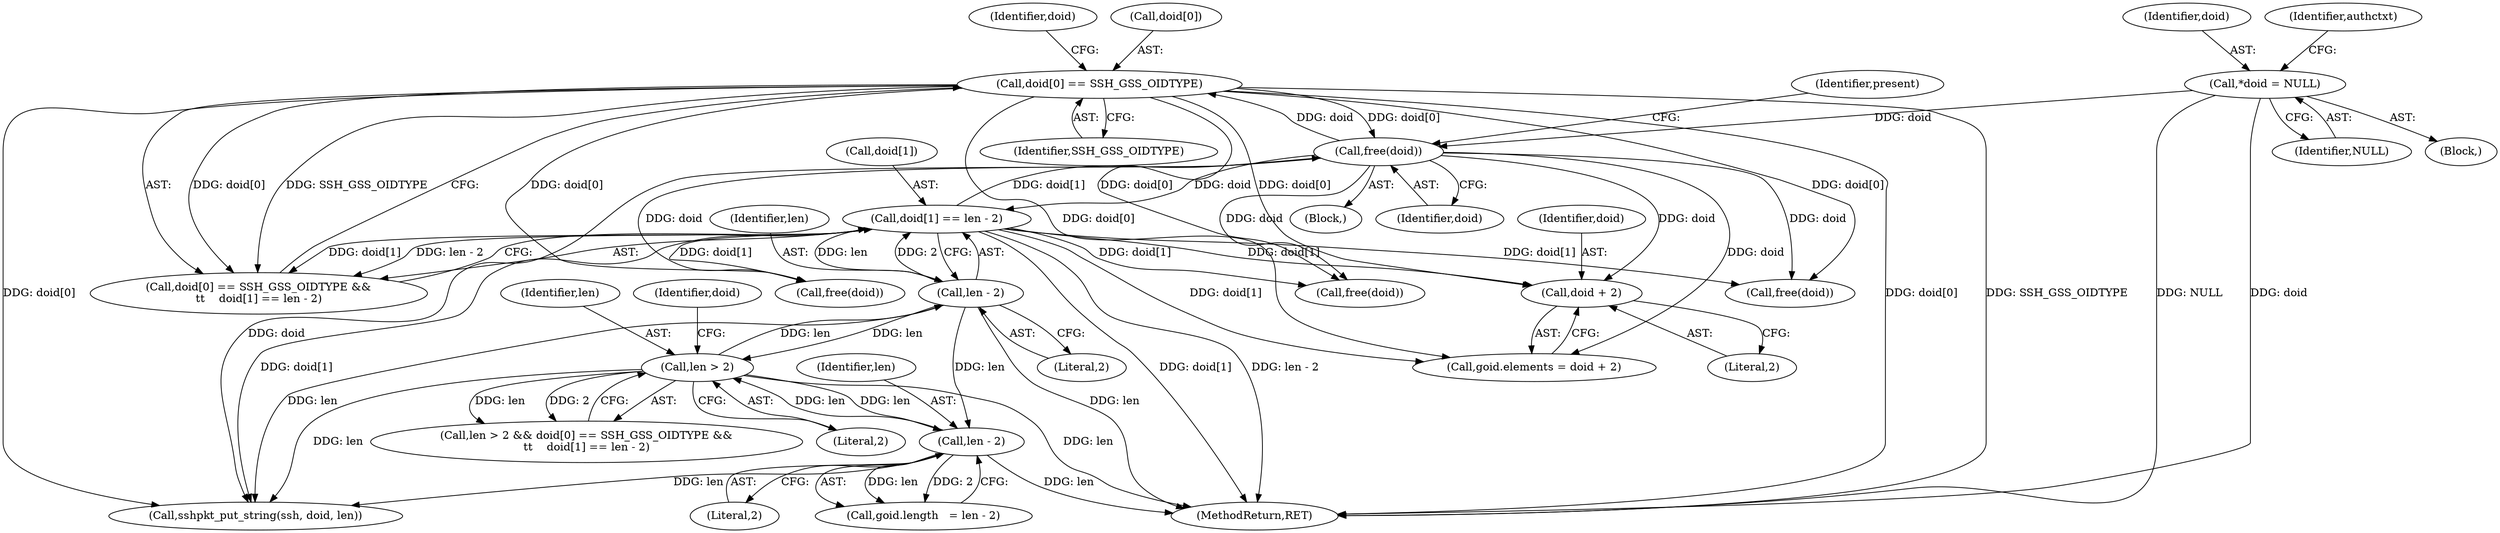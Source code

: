 digraph "0_src_779974d35b4859c07bc3cb8a12c74b43b0a7d1e0@pointer" {
"1000210" [label="(Call,doid + 2)"];
"1000193" [label="(Call,doid[0] == SSH_GSS_OIDTYPE)"];
"1000166" [label="(Call,free(doid))"];
"1000198" [label="(Call,doid[1] == len - 2)"];
"1000202" [label="(Call,len - 2)"];
"1000189" [label="(Call,len > 2)"];
"1000217" [label="(Call,len - 2)"];
"1000123" [label="(Call,*doid = NULL)"];
"1000123" [label="(Call,*doid = NULL)"];
"1000188" [label="(Call,len > 2 && doid[0] == SSH_GSS_OIDTYPE &&\n\t\t    doid[1] == len - 2)"];
"1000190" [label="(Identifier,len)"];
"1000241" [label="(Call,free(doid))"];
"1000192" [label="(Call,doid[0] == SSH_GSS_OIDTYPE &&\n\t\t    doid[1] == len - 2)"];
"1000212" [label="(Literal,2)"];
"1000266" [label="(Call,free(doid))"];
"1000193" [label="(Call,doid[0] == SSH_GSS_OIDTYPE)"];
"1000200" [label="(Identifier,doid)"];
"1000219" [label="(Literal,2)"];
"1000199" [label="(Call,doid[1])"];
"1000124" [label="(Identifier,doid)"];
"1000194" [label="(Call,doid[0])"];
"1000218" [label="(Identifier,len)"];
"1000125" [label="(Identifier,NULL)"];
"1000295" [label="(Call,sshpkt_put_string(ssh, doid, len))"];
"1000169" [label="(Identifier,present)"];
"1000206" [label="(Call,goid.elements = doid + 2)"];
"1000330" [label="(MethodReturn,RET)"];
"1000166" [label="(Call,free(doid))"];
"1000202" [label="(Call,len - 2)"];
"1000189" [label="(Call,len > 2)"];
"1000217" [label="(Call,len - 2)"];
"1000204" [label="(Literal,2)"];
"1000210" [label="(Call,doid + 2)"];
"1000203" [label="(Identifier,len)"];
"1000311" [label="(Call,free(doid))"];
"1000195" [label="(Identifier,doid)"];
"1000211" [label="(Identifier,doid)"];
"1000163" [label="(Block,)"];
"1000198" [label="(Call,doid[1] == len - 2)"];
"1000167" [label="(Identifier,doid)"];
"1000191" [label="(Literal,2)"];
"1000103" [label="(Block,)"];
"1000130" [label="(Identifier,authctxt)"];
"1000197" [label="(Identifier,SSH_GSS_OIDTYPE)"];
"1000213" [label="(Call,goid.length   = len - 2)"];
"1000210" -> "1000206"  [label="AST: "];
"1000210" -> "1000212"  [label="CFG: "];
"1000211" -> "1000210"  [label="AST: "];
"1000212" -> "1000210"  [label="AST: "];
"1000206" -> "1000210"  [label="CFG: "];
"1000193" -> "1000210"  [label="DDG: doid[0]"];
"1000166" -> "1000210"  [label="DDG: doid"];
"1000198" -> "1000210"  [label="DDG: doid[1]"];
"1000193" -> "1000192"  [label="AST: "];
"1000193" -> "1000197"  [label="CFG: "];
"1000194" -> "1000193"  [label="AST: "];
"1000197" -> "1000193"  [label="AST: "];
"1000200" -> "1000193"  [label="CFG: "];
"1000192" -> "1000193"  [label="CFG: "];
"1000193" -> "1000330"  [label="DDG: doid[0]"];
"1000193" -> "1000330"  [label="DDG: SSH_GSS_OIDTYPE"];
"1000193" -> "1000166"  [label="DDG: doid[0]"];
"1000193" -> "1000192"  [label="DDG: doid[0]"];
"1000193" -> "1000192"  [label="DDG: SSH_GSS_OIDTYPE"];
"1000166" -> "1000193"  [label="DDG: doid"];
"1000193" -> "1000206"  [label="DDG: doid[0]"];
"1000193" -> "1000241"  [label="DDG: doid[0]"];
"1000193" -> "1000266"  [label="DDG: doid[0]"];
"1000193" -> "1000295"  [label="DDG: doid[0]"];
"1000193" -> "1000311"  [label="DDG: doid[0]"];
"1000166" -> "1000163"  [label="AST: "];
"1000166" -> "1000167"  [label="CFG: "];
"1000167" -> "1000166"  [label="AST: "];
"1000169" -> "1000166"  [label="CFG: "];
"1000198" -> "1000166"  [label="DDG: doid[1]"];
"1000123" -> "1000166"  [label="DDG: doid"];
"1000166" -> "1000198"  [label="DDG: doid"];
"1000166" -> "1000206"  [label="DDG: doid"];
"1000166" -> "1000241"  [label="DDG: doid"];
"1000166" -> "1000266"  [label="DDG: doid"];
"1000166" -> "1000295"  [label="DDG: doid"];
"1000166" -> "1000311"  [label="DDG: doid"];
"1000198" -> "1000192"  [label="AST: "];
"1000198" -> "1000202"  [label="CFG: "];
"1000199" -> "1000198"  [label="AST: "];
"1000202" -> "1000198"  [label="AST: "];
"1000192" -> "1000198"  [label="CFG: "];
"1000198" -> "1000330"  [label="DDG: doid[1]"];
"1000198" -> "1000330"  [label="DDG: len - 2"];
"1000198" -> "1000192"  [label="DDG: doid[1]"];
"1000198" -> "1000192"  [label="DDG: len - 2"];
"1000202" -> "1000198"  [label="DDG: len"];
"1000202" -> "1000198"  [label="DDG: 2"];
"1000198" -> "1000206"  [label="DDG: doid[1]"];
"1000198" -> "1000241"  [label="DDG: doid[1]"];
"1000198" -> "1000266"  [label="DDG: doid[1]"];
"1000198" -> "1000295"  [label="DDG: doid[1]"];
"1000198" -> "1000311"  [label="DDG: doid[1]"];
"1000202" -> "1000204"  [label="CFG: "];
"1000203" -> "1000202"  [label="AST: "];
"1000204" -> "1000202"  [label="AST: "];
"1000202" -> "1000330"  [label="DDG: len"];
"1000202" -> "1000189"  [label="DDG: len"];
"1000189" -> "1000202"  [label="DDG: len"];
"1000202" -> "1000217"  [label="DDG: len"];
"1000202" -> "1000295"  [label="DDG: len"];
"1000189" -> "1000188"  [label="AST: "];
"1000189" -> "1000191"  [label="CFG: "];
"1000190" -> "1000189"  [label="AST: "];
"1000191" -> "1000189"  [label="AST: "];
"1000195" -> "1000189"  [label="CFG: "];
"1000188" -> "1000189"  [label="CFG: "];
"1000189" -> "1000330"  [label="DDG: len"];
"1000189" -> "1000188"  [label="DDG: len"];
"1000189" -> "1000188"  [label="DDG: 2"];
"1000217" -> "1000189"  [label="DDG: len"];
"1000189" -> "1000217"  [label="DDG: len"];
"1000189" -> "1000295"  [label="DDG: len"];
"1000217" -> "1000213"  [label="AST: "];
"1000217" -> "1000219"  [label="CFG: "];
"1000218" -> "1000217"  [label="AST: "];
"1000219" -> "1000217"  [label="AST: "];
"1000213" -> "1000217"  [label="CFG: "];
"1000217" -> "1000330"  [label="DDG: len"];
"1000217" -> "1000213"  [label="DDG: len"];
"1000217" -> "1000213"  [label="DDG: 2"];
"1000217" -> "1000295"  [label="DDG: len"];
"1000123" -> "1000103"  [label="AST: "];
"1000123" -> "1000125"  [label="CFG: "];
"1000124" -> "1000123"  [label="AST: "];
"1000125" -> "1000123"  [label="AST: "];
"1000130" -> "1000123"  [label="CFG: "];
"1000123" -> "1000330"  [label="DDG: NULL"];
"1000123" -> "1000330"  [label="DDG: doid"];
}
